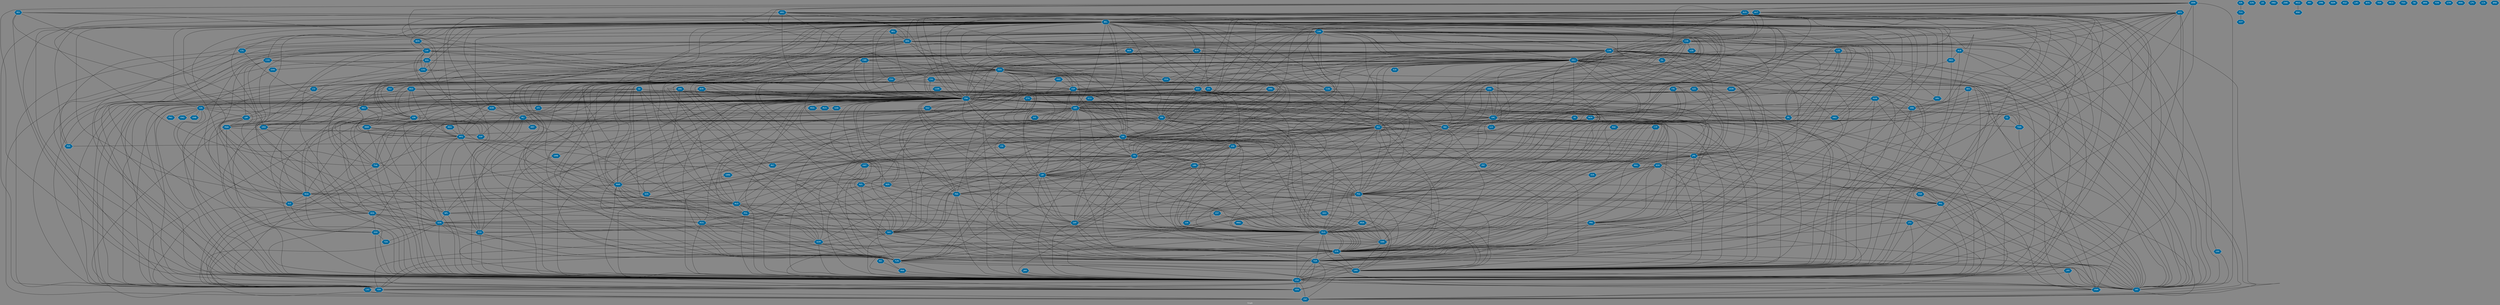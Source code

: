 // Countries together in item graph
graph {
	graph [bgcolor="#888888" fontcolor=white fontsize=12 label="Graph" outputorder=edgesfirst overlap=prism]
	node [color=white fillcolor="#006699" fontcolor=white fontname=Helvetica shape=hexagon style=filled]
	edge [arrowhead=open color=black fontcolor=white fontname=Courier fontsize=12]
		ISR [label=ISR]
		PSE [label=PSE]
		TUN [label=TUN]
		UKR [label=UKR]
		FRA [label=FRA]
		GBR [label=GBR]
		RUS [label=RUS]
		LBR [label=LBR]
		YEM [label=YEM]
		CAN [label=CAN]
		DEU [label=DEU]
		SYR [label=SYR]
		AUS [label=AUS]
		PRK [label=PRK]
		LBN [label=LBN]
		EGY [label=EGY]
		KOR [label=KOR]
		JPN [label=JPN]
		ITA [label=ITA]
		CHN [label=CHN]
		USA [label=USA]
		NGA [label=NGA]
		BGD [label=BGD]
		VAT [label=VAT]
		JOR [label=JOR]
		ARM [label=ARM]
		PHL [label=PHL]
		IRQ [label=IRQ]
		BEL [label=BEL]
		ARG [label=ARG]
		IRL [label=IRL]
		TUR [label=TUR]
		BDI [label=BDI]
		DNK [label=DNK]
		COL [label=COL]
		KEN [label=KEN]
		SDN [label=SDN]
		SWE [label=SWE]
		PAK [label=PAK]
		IRN [label=IRN]
		FIN [label=FIN]
		IND [label=IND]
		GIN [label=GIN]
		NPL [label=NPL]
		CAF [label=CAF]
		GRC [label=GRC]
		LBY [label=LBY]
		BRA [label=BRA]
		THA [label=THA]
		HTI [label=HTI]
		AFG [label=AFG]
		PRT [label=PRT]
		VEN [label=VEN]
		DZA [label=DZA]
		IDN [label=IDN]
		MLI [label=MLI]
		ESP [label=ESP]
		NER [label=NER]
		MYS [label=MYS]
		PAN [label=PAN]
		MEX [label=MEX]
		COD [label=COD]
		BFA [label=BFA]
		LSO [label=LSO]
		CUB [label=CUB]
		SSD [label=SSD]
		HKG [label=HKG]
		MAR [label=MAR]
		ISL [label=ISL]
		BOL [label=BOL]
		PER [label=PER]
		ZAF [label=ZAF]
		LUX [label=LUX]
		VUT [label=VUT]
		LKA [label=LKA]
		SOM [label=SOM]
		BHR [label=BHR]
		SAU [label=SAU]
		CHL [label=CHL]
		UGA [label=UGA]
		SRB [label=SRB]
		COG [label=COG]
		TWN [label=TWN]
		AZE [label=AZE]
		TCD [label=TCD]
		SGP [label=SGP]
		NLD [label=NLD]
		CMR [label=CMR]
		CHE [label=CHE]
		VNM [label=VNM]
		RWA [label=RWA]
		MLT [label=MLT]
		NOR [label=NOR]
		BLR [label=BLR]
		MRT [label=MRT]
		CRI [label=CRI]
		SLV [label=SLV]
		CIV [label=CIV]
		ETH [label=ETH]
		KHM [label=KHM]
		ARE [label=ARE]
		SVN [label=SVN]
		AUT [label=AUT]
		POL [label=POL]
		MKD [label=MKD]
		BIH [label=BIH]
		MMR [label=MMR]
		URY [label=URY]
		ALB [label=ALB]
		ESH [label=ESH]
		SLE [label=SLE]
		HUN [label=HUN]
		KAZ [label=KAZ]
		EST [label=EST]
		LVA [label=LVA]
		LTU [label=LTU]
		MDG [label=MDG]
		QAT [label=QAT]
		MUS [label=MUS]
		LIE [label=LIE]
		ROU [label=ROU]
		GMB [label=GMB]
		HND [label=HND]
		DOM [label=DOM]
		NZL [label=NZL]
		CZE [label=CZE]
		GRD [label=GRD]
		JAM [label=JAM]
		KWT [label=KWT]
		TUV [label=TUV]
		SVK [label=SVK]
		ZWE [label=ZWE]
		ECU [label=ECU]
		MOZ [label=MOZ]
		BEN [label=BEN]
		SEN [label=SEN]
		GEO [label=GEO]
		UZB [label=UZB]
		CYP [label=CYP]
		XK [label=XK]
		ERI [label=ERI]
		GHA [label=GHA]
		DMA [label=DMA]
		DJI [label=DJI]
		BGR [label=BGR]
		FJI [label=FJI]
		NIC [label=NIC]
		GAB [label=GAB]
		MHL [label=MHL]
		TZA [label=TZA]
		PRY [label=PRY]
		HRV [label=HRV]
		ZMB [label=ZMB]
		PNG [label=PNG]
		MDA [label=MDA]
		NAM [label=NAM]
		COM [label=COM]
		GNQ [label=GNQ]
		KGZ [label=KGZ]
		MWI [label=MWI]
		LAO [label=LAO]
		AND [label=AND]
		BHS [label=BHS]
		SLB [label=SLB]
		TKM [label=TKM]
		MCO [label=MCO]
		TGO [label=TGO]
		TJK [label=TJK]
		BRN [label=BRN]
		TON [label=TON]
		MDV [label=MDV]
		GTM [label=GTM]
		MNG [label=MNG]
		KIR [label=KIR]
		BWA [label=BWA]
		CPV [label=CPV]
		LCA [label=LCA]
		SYC [label=SYC]
		OMN [label=OMN]
		MAC [label=MAC]
		BRB [label=BRB]
		GNB [label=GNB]
		FSM [label=FSM]
			PRK -- SYR [weight=1]
			UGA -- USA [weight=1]
			AZE -- FRA [weight=2]
			IDN -- MYS [weight=11]
			GBR -- RWA [weight=1]
			FRA -- NLD [weight=4]
			ALB -- USA [weight=2]
			CAF -- MLI [weight=1]
			BRA -- HRV [weight=1]
			GRC -- IRQ [weight=1]
			SDN -- TCD [weight=1]
			FRA -- IRN [weight=10]
			CAF -- FRA [weight=91]
			CZE -- IRL [weight=1]
			CHN -- IRQ [weight=2]
			AFG -- RUS [weight=1]
			THA -- USA [weight=2]
			CAN -- NOR [weight=1]
			CHE -- YEM [weight=6]
			BEL -- ECU [weight=1]
			CHN -- UKR [weight=3]
			IND -- USA [weight=4]
			IND -- JPN [weight=3]
			MMR -- MYS [weight=1]
			BFA -- DZA [weight=5]
			CHE -- ITA [weight=1]
			BEL -- COG [weight=10]
			ARG -- USA [weight=8]
			BEL -- RWA [weight=5]
			TWN -- VAT [weight=1]
			CAN -- PSE [weight=3]
			ISR -- PER [weight=1]
			IRQ -- QAT [weight=1]
			AUS -- FRA [weight=5]
			CHE -- USA [weight=13]
			LBN -- RUS [weight=1]
			BEL -- GRC [weight=37]
			BEL -- MAR [weight=6]
			HKG -- TWN [weight=1]
			IRN -- LBY [weight=1]
			CHN -- PRK [weight=4]
			LBY -- USA [weight=29]
			COG -- RWA [weight=4]
			ESP -- SLE [weight=1]
			BEL -- PSE [weight=18]
			FRA -- YEM [weight=42]
			HUN -- ISR [weight=1]
			USA -- YEM [weight=37]
			FRA -- HTI [weight=8]
			CAF -- GRD [weight=1]
			GRC -- NLD [weight=1]
			ETH -- LBY [weight=2]
			MAR -- TUR [weight=1]
			BEL -- LUX [weight=5]
			COM -- FRA [weight=1]
			CZE -- DEU [weight=1]
			CAN -- CHE [weight=1]
			AUS -- ISR [weight=1]
			BEL -- PAK [weight=1]
			DEU -- POL [weight=1]
			DEU -- LVA [weight=1]
			HUN -- UKR [weight=1]
			ROU -- USA [weight=1]
			AUS -- DEU [weight=1]
			ISR -- QAT [weight=1]
			KOR -- PRK [weight=32]
			ISR -- ITA [weight=5]
			NGA -- USA [weight=27]
			BEL -- KEN [weight=5]
			KOR -- USA [weight=16]
			BDI -- CHE [weight=1]
			LBY -- SYR [weight=3]
			CAN -- ITA [weight=5]
			KWT -- SYR [weight=3]
			EGY -- PSE [weight=70]
			GBR -- SLE [weight=1]
			FRA -- VNM [weight=6]
			BEL -- MKD [weight=1]
			CAN -- DEU [weight=1]
			TUN -- VAT [weight=1]
			CHE -- CHN [weight=2]
			CHN -- IDN [weight=1]
			KHM -- TUR [weight=1]
			FRA -- LBY [weight=32]
			ARG -- IRN [weight=2]
			HUN -- USA [weight=3]
			CHN -- IND [weight=3]
			BEL -- SAU [weight=3]
			EGY -- YEM [weight=3]
			BEL -- IRL [weight=1]
			MLI -- TCD [weight=3]
			CHE -- PSE [weight=3]
			PSE -- TUN [weight=1]
			KOR -- VAT [weight=13]
			LBY -- NER [weight=8]
			DZA -- MAR [weight=9]
			NLD -- UKR [weight=12]
			MAR -- NGA [weight=1]
			CAN -- CHN [weight=4]
			BEL -- BEN [weight=1]
			FRA -- SAU [weight=12]
			CHE -- DZA [weight=3]
			JPN -- RUS [weight=1]
			GBR -- IND [weight=1]
			LBY -- QAT [weight=2]
			CAN -- GBR [weight=4]
			ARG -- FRA [weight=30]
			LBN -- SYR [weight=48]
			EGY -- SEN [weight=2]
			ESP -- SYR [weight=6]
			BRA -- SEN [weight=1]
			CHN -- FRA [weight=30]
			CAF -- SDN [weight=1]
			GRC -- UKR [weight=3]
			CUB -- VAT [weight=5]
			DNK -- SYR [weight=1]
			GEO -- MDA [weight=4]
			GRC -- ISR [weight=2]
			IRN -- SYR [weight=20]
			BOL -- VAT [weight=1]
			AFG -- SWE [weight=1]
			ESP -- RUS [weight=2]
			LKA -- VAT [weight=1]
			DZA -- USA [weight=3]
			BIH -- FRA [weight=1]
			KEN -- USA [weight=1]
			SDN -- SYR [weight=1]
			MLI -- USA [weight=1]
			ARE -- SOM [weight=1]
			KEN -- SAU [weight=1]
			DZA -- EGY [weight=3]
			GRD -- KEN [weight=3]
			HUN -- IRL [weight=1]
			DZA -- PSE [weight=4]
			IRN -- RUS [weight=17]
			AUT -- ITA [weight=1]
			USA -- ZAF [weight=6]
			BEL -- ROU [weight=1]
			DZA -- IRN [weight=3]
			BEL -- HRV [weight=1]
			ARE -- QAT [weight=1]
			PAK -- PHL [weight=3]
			BEL -- SEN [weight=2]
			JOR -- TUN [weight=1]
			BRA -- NGA [weight=1]
			OMN -- USA [weight=1]
			AUT -- TUR [weight=2]
			ALB -- MKD [weight=2]
			COG -- UGA [weight=1]
			BEL -- COL [weight=2]
			CZE -- UKR [weight=1]
			BEL -- ESH [weight=1]
			ECU -- GBR [weight=7]
			MYS -- VEN [weight=1]
			CHN -- ITA [weight=1]
			LTU -- UKR [weight=2]
			NLD -- USA [weight=3]
			BEL -- SOM [weight=1]
			FRA -- SYR [weight=142]
			MEX -- USA [weight=10]
			DEU -- PSE [weight=3]
			EGY -- SAU [weight=1]
			CAN -- CUB [weight=1]
			PSE -- TUR [weight=2]
			IRQ -- PSE [weight=6]
			NPL -- SDN [weight=1]
			FRA -- LUX [weight=1]
			CAN -- FRA [weight=13]
			SOM -- USA [weight=11]
			BRA -- HTI [weight=1]
			BFA -- COG [weight=1]
			FRA -- TWN [weight=5]
			IDN -- MMR [weight=3]
			DZA -- YEM [weight=3]
			LBN -- LBY [weight=12]
			DNK -- ISR [weight=5]
			AUT -- UKR [weight=4]
			POL -- RUS [weight=19]
			DZA -- UKR [weight=2]
			MLI -- MRT [weight=1]
			GBR -- USA [weight=42]
			DNK -- GRC [weight=1]
			SYR -- TUN [weight=3]
			GIN -- LBR [weight=4]
			RUS -- TUN [weight=1]
			GBR -- PRK [weight=2]
			EGY -- SYR [weight=1]
			GRC -- USA [weight=9]
			AUT -- KAZ [weight=1]
			AUS -- UKR [weight=3]
			MAR -- SEN [weight=2]
			SYR -- USA [weight=173]
			LBY -- PHL [weight=1]
			ISR -- JOR [weight=13]
			BEL -- NPL [weight=14]
			AUS -- PRK [weight=2]
			CUB -- FRA [weight=38]
			IRN -- PRK [weight=3]
			CHE -- UZB [weight=2]
			LTU -- RUS [weight=1]
			ITA -- LBY [weight=25]
			ISR -- SYR [weight=29]
			BIH -- UKR [weight=1]
			COG -- USA [weight=1]
			HUN -- SRB [weight=2]
			AFG -- POL [weight=1]
			IRQ -- USA [weight=250]
			BRA -- PSE [weight=1]
			FRA -- IRQ [weight=157]
			FRA -- POL [weight=6]
			BHR -- USA [weight=2]
			IRQ -- TUN [weight=2]
			QAT -- SYR [weight=4]
			BRA -- COL [weight=2]
			ARG -- GBR [weight=1]
			KEN -- SDN [weight=1]
			DOM -- VAT [weight=2]
			NOR -- PHL [weight=3]
			PSE -- UKR [weight=4]
			BLR -- DEU [weight=1]
			RUS -- VAT [weight=1]
			AUS -- RUS [weight=6]
			SOM -- UKR [weight=1]
			BRA -- IRQ [weight=1]
			JPN -- UKR [weight=4]
			FRA -- MDG [weight=4]
			ARG -- GRC [weight=1]
			CAN -- TUR [weight=1]
			MLI -- TUN [weight=2]
			AUT -- USA [weight=1]
			HKG -- MAC [weight=1]
			FRA -- NGA [weight=21]
			IRQ -- NLD [weight=1]
			DOM -- FRA [weight=4]
			MDA -- UKR [weight=8]
			AUS -- JPN [weight=3]
			POL -- UKR [weight=23]
			CHN -- MYS [weight=8]
			ESH -- ESP [weight=2]
			BEL -- DNK [weight=1]
			PRK -- VAT [weight=5]
			CHN -- YEM [weight=2]
			PRK -- RUS [weight=2]
			JOR -- SAU [weight=1]
			HKG -- TUR [weight=1]
			ARE -- YEM [weight=3]
			FRA -- RWA [weight=35]
			EGY -- TUR [weight=1]
			BRA -- SLV [weight=2]
			NPL -- USA [weight=1]
			IND -- NPL [weight=4]
			GBR -- IDN [weight=1]
			DEU -- HUN [weight=1]
			BRA -- DEU [weight=3]
			FRA -- SDN [weight=1]
			UGA -- VAT [weight=1]
			COL -- MEX [weight=1]
			MDV -- MYS [weight=1]
			FRA -- XK [weight=1]
			CUB -- PAN [weight=6]
			DEU -- JPN [weight=1]
			ESP -- PRT [weight=1]
			CAN -- USA [weight=16]
			JPN -- TUN [weight=1]
			GBR -- YEM [weight=4]
			URY -- USA [weight=2]
			SAU -- SWE [weight=5]
			ARG -- DEU [weight=1]
			CHN -- GRC [weight=1]
			GBR -- TUN [weight=4]
			KWT -- TUN [weight=2]
			CHN -- THA [weight=1]
			ARE -- FRA [weight=3]
			FRA -- MAR [weight=52]
			ROU -- UKR [weight=4]
			GBR -- LVA [weight=1]
			MNG -- RUS [weight=1]
			KWT -- USA [weight=1]
			FRA -- IND [weight=3]
			CAF -- ETH [weight=1]
			PHL -- USA [weight=7]
			CAN -- RUS [weight=11]
			CAN -- DZA [weight=3]
			GIN -- NGA [weight=1]
			BEL -- BFA [weight=1]
			CHE -- PHL [weight=1]
			HRV -- SRB [weight=5]
			CHN -- UGA [weight=1]
			CAN -- SYR [weight=7]
			NLD -- SOM [weight=1]
			CAF -- USA [weight=4]
			ITA -- MLT [weight=3]
			ITA -- UKR [weight=11]
			DNK -- NGA [weight=1]
			GBR -- GRC [weight=4]
			TUR -- USA [weight=22]
			FRA -- MLI [weight=88]
			LBY -- TUR [weight=3]
			ITA -- QAT [weight=1]
			DEU -- ESP [weight=6]
			EGY -- MAR [weight=1]
			DZA -- VNM [weight=1]
			JOR -- RUS [weight=1]
			EGY -- FRA [weight=17]
			ISR -- SAU [weight=1]
			CHN -- ISL [weight=2]
			CUB -- RUS [weight=2]
			FRA -- MUS [weight=1]
			PSE -- VEN [weight=2]
			CHL -- PER [weight=3]
			UKR -- VEN [weight=2]
			BEL -- USA [weight=38]
			ITA -- MAR [weight=2]
			JPN -- PRT [weight=1]
			AFG -- FIN [weight=1]
			EGY -- QAT [weight=13]
			MAR -- NLD [weight=2]
			JPN -- THA [weight=3]
			AUS -- USA [weight=4]
			ESP -- TUR [weight=1]
			GRC -- SYR [weight=1]
			CYP -- SYR [weight=4]
			DNK -- IRN [weight=1]
			BLR -- GBR [weight=1]
			BDI -- FRA [weight=2]
			CAF -- ZAF [weight=1]
			EGY -- ISR [weight=32]
			GMB -- USA [weight=1]
			MMR -- NZL [weight=1]
			BOL -- BRA [weight=1]
			ISR -- TUR [weight=11]
			RWA -- SDN [weight=1]
			POL -- ROU [weight=6]
			GBR -- LBY [weight=4]
			IRQ -- RUS [weight=4]
			NZL -- TUR [weight=1]
			CAN -- SVK [weight=1]
			JPN -- PRK [weight=10]
			BLR -- UKR [weight=52]
			DEU -- EGY [weight=3]
			DZA -- TCD [weight=1]
			CHL -- FRA [weight=2]
			BFA -- USA [weight=1]
			CHN -- JPN [weight=23]
			GIN -- SLE [weight=2]
			LBY -- NZL [weight=1]
			KWT -- SAU [weight=1]
			IRQ -- SAU [weight=5]
			IRQ -- SYR [weight=129]
			EGY -- RUS [weight=4]
			DEU -- VAT [weight=2]
			CZE -- NOR [weight=1]
			ISR -- USA [weight=98]
			DEU -- GRC [weight=64]
			KAZ -- RUS [weight=2]
			GBR -- RUS [weight=28]
			KEN -- SOM [weight=19]
			BEL -- BIH [weight=1]
			ARM -- VAT [weight=16]
			MYS -- UKR [weight=22]
			BGR -- ROU [weight=2]
			GBR -- HKG [weight=2]
			BEL -- CUB [weight=1]
			BEL -- GBR [weight=14]
			DZA -- MLI [weight=51]
			POL -- USA [weight=23]
			ARG -- CHN [weight=1]
			GBR -- SYR [weight=14]
			CMR -- DZA [weight=1]
			USA -- VEN [weight=14]
			CHE -- IRQ [weight=1]
			NOR -- RWA [weight=1]
			GIN -- PNG [weight=6]
			ISR -- PSE [weight=1107]
			IND -- PAK [weight=10]
			BEL -- VAT [weight=4]
			GBR -- NGA [weight=2]
			CHN -- KEN [weight=1]
			ETH -- VAT [weight=1]
			ALB -- VAT [weight=1]
			EGY -- JOR [weight=1]
			IND -- QAT [weight=1]
			IRL -- PSE [weight=2]
			NZL -- SYR [weight=1]
			CAF -- TCD [weight=12]
			GBR -- ITA [weight=3]
			ESP -- FRA [weight=19]
			CZE -- ESP [weight=1]
			CHN -- ESP [weight=1]
			NLD -- RUS [weight=8]
			LBY -- MAR [weight=1]
			BRA -- ITA [weight=7]
			BEL -- BLR [weight=1]
			TUR -- UKR [weight=2]
			AUS -- EGY [weight=3]
			AFG -- IRN [weight=3]
			BFA -- MAR [weight=2]
			DZA -- ESH [weight=3]
			BFA -- FRA [weight=4]
			ARG -- CHL [weight=1]
			DEU -- IRQ [weight=4]
			ESP -- TUN [weight=1]
			TCD -- USA [weight=2]
			AFG -- BEL [weight=2]
			JPN -- VNM [weight=1]
			DZA -- ITA [weight=1]
			GBR -- NLD [weight=1]
			SSD -- USA [weight=8]
			GBR -- SAU [weight=1]
			BEL -- LTU [weight=2]
			PSE -- QAT [weight=4]
			CAN -- IRQ [weight=12]
			JOR -- USA [weight=5]
			BEL -- CAN [weight=3]
			BEL -- TUN [weight=33]
			QAT -- TUR [weight=1]
			IRN -- TUR [weight=5]
			JOR -- PAK [weight=2]
			ITA -- SDN [weight=1]
			IRN -- SAU [weight=8]
			BEN -- CAF [weight=4]
			BEL -- YEM [weight=1]
			GEO -- USA [weight=1]
			KEN -- RUS [weight=3]
			BLR -- FRA [weight=1]
			FRA -- LBN [weight=16]
			IRQ -- LBY [weight=2]
			BDI -- USA [weight=3]
			FRA -- NPL [weight=34]
			FRA -- MYS [weight=10]
			FRA -- SRB [weight=2]
			CMR -- NER [weight=3]
			BEL -- EGY [weight=2]
			NGA -- TCD [weight=13]
			CHE -- KWT [weight=1]
			ESH -- FRA [weight=1]
			JOR -- PSE [weight=3]
			SDN -- USA [weight=12]
			AUS -- IRN [weight=6]
			ESP -- ITA [weight=2]
			CIV -- FRA [weight=4]
			GBR -- NZL [weight=1]
			BRA -- FRA [weight=5]
			BGR -- DEU [weight=1]
			CRI -- USA [weight=2]
			CAN -- ISR [weight=3]
			CAN -- MYS [weight=1]
			BEL -- NLD [weight=8]
			ESP -- LBY [weight=6]
			PRT -- PSE [weight=2]
			NER -- NGA [weight=7]
			CHN -- PAK [weight=1]
			LBN -- USA [weight=2]
			BEL -- CAF [weight=3]
			BOL -- FRA [weight=1]
			BFA -- CIV [weight=1]
			FRA -- VAT [weight=15]
			EST -- LVA [weight=1]
			DNK -- IND [weight=1]
			AUS -- SYR [weight=4]
			FRA -- TUR [weight=26]
			EGY -- UKR [weight=2]
			DNK -- PSE [weight=1]
			IRQ -- YEM [weight=1]
			DZA -- IRQ [weight=4]
			CHL -- SLV [weight=1]
			BEL -- SYR [weight=30]
			MDA -- RUS [weight=4]
			GBR -- THA [weight=1]
			FRA -- PHL [weight=3]
			SAU -- SOM [weight=1]
			GRC -- RWA [weight=1]
			ARM -- USA [weight=2]
			IRQ -- ITA [weight=1]
			JOR -- LBY [weight=6]
			BEL -- DZA [weight=8]
			FRA -- QAT [weight=7]
			CHN -- VAT [weight=2]
			BEL -- RUS [weight=23]
			NIC -- PAN [weight=1]
			CHN -- DZA [weight=1]
			CAF -- COD [weight=1]
			CUB -- USA [weight=142]
			ROU -- RUS [weight=2]
			FIN -- RUS [weight=1]
			PAN -- USA [weight=7]
			SRB -- XK [weight=4]
			ERI -- SYR [weight=1]
			CHN -- VNM [weight=13]
			KEN -- SSD [weight=1]
			RUS -- YEM [weight=1]
			ITA -- SLE [weight=2]
			COD -- COG [weight=16]
			TCD -- TUN [weight=1]
			MMR -- USA [weight=4]
			FRA -- UKR [weight=137]
			CYP -- ISR [weight=1]
			DEU -- DZA [weight=1]
			FRA -- GIN [weight=5]
			BRA -- GBR [weight=4]
			AUS -- ZAF [weight=1]
			AUS -- NLD [weight=1]
			AUS -- VNM [weight=1]
			AUS -- CHE [weight=1]
			CHN -- HKG [weight=12]
			DEU -- MLI [weight=2]
			FRA -- IDN [weight=59]
			ESP -- UKR [weight=1]
			ALB -- SRB [weight=7]
			SYR -- TUR [weight=132]
			CHN -- MAC [weight=1]
			CZE -- PSE [weight=4]
			GRC -- LBY [weight=1]
			CHE -- RUS [weight=16]
			FRA -- GMB [weight=1]
			BRA -- TUR [weight=1]
			FJI -- TWN [weight=1]
			FRA -- SEN [weight=6]
			EGY -- ITA [weight=1]
			SAU -- YEM [weight=51]
			AUS -- IDN [weight=7]
			CMR -- TCD [weight=5]
			LBY -- SDN [weight=4]
			CHN -- CMR [weight=2]
			ESP -- PSE [weight=1]
			CIV -- LBR [weight=1]
			DJI -- GRD [weight=1]
			MAR -- TUN [weight=7]
			CHE -- SYR [weight=62]
			ARM -- TUR [weight=34]
			BIH -- SRB [weight=15]
			AND -- ESP [weight=1]
			AFG -- GBR [weight=12]
			CHE -- LUX [weight=1]
			MLI -- NLD [weight=4]
			ESH -- MAR [weight=28]
			DEU -- GBR [weight=18]
			GBR -- PRT [weight=6]
			KOR -- RUS [weight=1]
			BRA -- USA [weight=5]
			DMA -- FRA [weight=1]
			ARG -- VAT [weight=2]
			AUS -- IRQ [weight=4]
			IRN -- UKR [weight=5]
			BEL -- FIN [weight=1]
			CHN -- DEU [weight=6]
			DZA -- SDN [weight=1]
			SAU -- TUR [weight=1]
			DEU -- ROU [weight=4]
			LBR -- USA [weight=10]
			FRA -- JOR [weight=8]
			DEU -- SLB [weight=1]
			FRA -- VEN [weight=1]
			CHN -- ISR [weight=2]
			CAN -- JPN [weight=1]
			CHN -- ZAF [weight=6]
			JOR -- SYR [weight=30]
			RWA -- SSD [weight=1]
			EST -- RUS [weight=4]
			ETH -- SDN [weight=10]
			ARM -- ISR [weight=1]
			BRA -- ISR [weight=1]
			CAN -- CMR [weight=3]
			PRK -- USA [weight=83]
			DZA -- RUS [weight=1]
			SAU -- SYR [weight=6]
			PAK -- YEM [weight=4]
			ARM -- DEU [weight=7]
			IND -- TUR [weight=1]
			GRD -- MYS [weight=2]
			DZA -- KEN [weight=1]
			AUT -- RUS [weight=1]
			DZA -- PAK [weight=1]
			FRA -- GEO [weight=3]
			IRN -- TUN [weight=1]
			BEL -- MLI [weight=22]
			CAN -- NPL [weight=2]
			BGD -- MMR [weight=5]
			BEL -- HUN [weight=1]
			GBR -- SYC [weight=1]
			DEU -- PHL [weight=6]
			QAT -- USA [weight=2]
			GRC -- LUX [weight=1]
			IRN -- KWT [weight=1]
			AUS -- THA [weight=2]
			LVA -- RUS [weight=3]
			FRA -- NER [weight=14]
			CRI -- ITA [weight=1]
			KWT -- LBY [weight=1]
			CAF -- COG [weight=4]
			CHN -- TWN [weight=6]
			ISR -- VAT [weight=31]
			AUT -- CHE [weight=1]
			DZA -- SAU [weight=2]
			DZA -- FRA [weight=141]
			CHE -- LBY [weight=5]
			RUS -- TUR [weight=11]
			EGY -- USA [weight=19]
			TUR -- YEM [weight=2]
			ISR -- MAR [weight=1]
			GBR -- IRL [weight=4]
			GBR -- QAT [weight=3]
			NLD -- SYR [weight=3]
			ESP -- YEM [weight=1]
			IRQ -- PAK [weight=1]
			CAN -- LBY [weight=1]
			KOR -- LBY [weight=6]
			BEL -- ITA [weight=14]
			MEX -- NGA [weight=1]
			PSE -- SDN [weight=1]
			FRA -- MEX [weight=10]
			CMR -- ITA [weight=3]
			CAF -- CMR [weight=3]
			FRA -- GRC [weight=30]
			IRN -- PSE [weight=11]
			AUT -- LUX [weight=1]
			IRN -- YEM [weight=15]
			BEL -- JOR [weight=2]
			SOM -- SYR [weight=4]
			CHE -- ZAF [weight=2]
			BHR -- SAU [weight=1]
			TUN -- USA [weight=6]
			FRA -- PRK [weight=4]
			BFA -- GHA [weight=1]
			ISR -- SWE [weight=6]
			SSD -- TZA [weight=1]
			FRA -- USA [weight=198]
			JAM -- USA [weight=3]
			SLE -- USA [weight=1]
			FRA -- KWT [weight=3]
			BGD -- IND [weight=1]
			FRA -- GBR [weight=41]
			ITA -- TUR [weight=1]
			IRN -- IRQ [weight=52]
			GRC -- ITA [weight=6]
			SWE -- SYR [weight=1]
			CAF -- DEU [weight=2]
			DJI -- SOM [weight=3]
			SDN -- TZA [weight=1]
			ARG -- BEL [weight=2]
			NER -- RUS [weight=1]
			CHE -- GRC [weight=1]
			BEL -- PER [weight=1]
			CAN -- PRK [weight=2]
			ESP -- LBR [weight=3]
			GBR -- TWN [weight=1]
			NOR -- PSE [weight=1]
			ESP -- VEN [weight=1]
			KHM -- THA [weight=2]
			CHE -- IRN [weight=16]
			DEU -- NLD [weight=3]
			JPN -- MHL [weight=1]
			ALB -- DEU [weight=1]
			IRQ -- JOR [weight=7]
			EGY -- IRN [weight=2]
			BEL -- LBN [weight=3]
			FIN -- FRA [weight=1]
			ETH -- ISR [weight=8]
			ARG -- ISR [weight=1]
			DZA -- SYR [weight=1]
			RUS -- UKR [weight=1571]
			ITA -- USA [weight=7]
			PSE -- ZAF [weight=1]
			FRA -- SWE [weight=4]
			IRN -- USA [weight=116]
			FRA -- PSE [weight=116]
			GBR -- POL [weight=2]
			QAT -- SAU [weight=7]
			IND -- MYS [weight=1]
			JOR -- JPN [weight=6]
			DZA -- TUN [weight=18]
			AFG -- SYR [weight=1]
			FRA -- RUS [weight=169]
			CAF -- RWA [weight=1]
			NLD -- NPL [weight=1]
			ESP -- USA [weight=7]
			DJI -- YEM [weight=3]
			CHN -- KOR [weight=5]
			AFG -- QAT [weight=2]
			ARM -- FRA [weight=7]
			DEU -- SRB [weight=2]
			BEL -- UKR [weight=37]
			BEL -- MLT [weight=1]
			ERI -- ETH [weight=1]
			GEO -- RUS [weight=6]
			ISR -- ZAF [weight=2]
			AFG -- UKR [weight=1]
			DEU -- UKR [weight=137]
			BGR -- FRA [weight=8]
			IDN -- THA [weight=1]
			FRA -- KHM [weight=3]
			TUV -- VUT [weight=1]
			ITA -- LBN [weight=1]
			NER -- PSE [weight=1]
			AUS -- BEL [weight=1]
			COD -- UGA [weight=9]
			MAR -- USA [weight=6]
			IRN -- OMN [weight=1]
			DEU -- SGP [weight=1]
			BHR -- JOR [weight=1]
			GIN -- GNQ [weight=1]
			CAN -- UKR [weight=6]
			PSE -- SYR [weight=11]
			CIV -- GIN [weight=3]
			ETH -- GBR [weight=1]
			TUR -- VEN [weight=1]
			SWE -- UKR [weight=1]
			SDN -- TUN [weight=1]
			SRB -- UKR [weight=2]
			HUN -- RUS [weight=1]
			NPL -- QAT [weight=2]
			DNK -- SWE [weight=1]
			RWA -- ZAF [weight=2]
			KOR -- SYR [weight=1]
			AZE -- UKR [weight=1]
			BHR -- FRA [weight=2]
			DEU -- TUR [weight=8]
			FRA -- TCD [weight=2]
			AFG -- TUR [weight=2]
			KIR -- TUV [weight=1]
			USA -- VAT [weight=13]
			BEL -- TUR [weight=7]
			RUS -- USA [weight=326]
			CHN -- MMR [weight=2]
			FRA -- ITA [weight=25]
			DNK -- FRA [weight=10]
			NLD -- POL [weight=1]
			IRQ -- PHL [weight=1]
			DZA -- GRC [weight=1]
			BEL -- ERI [weight=1]
			FRA -- ISR [weight=84]
			BRA -- CHN [weight=1]
			AUS -- CHN [weight=4]
			GBR -- PAK [weight=1]
			IRQ -- TUR [weight=30]
			NGA -- SLE [weight=1]
			SDN -- VAT [weight=2]
			IRQ -- VAT [weight=10]
			ETH -- YEM [weight=1]
			JPN -- KOR [weight=1]
			NER -- TCD [weight=5]
			CHE -- FRA [weight=13]
			BRA -- IND [weight=6]
			LBY -- RUS [weight=1]
			COD -- RWA [weight=4]
			GBR -- IRN [weight=7]
			SYR -- VAT [weight=11]
			BEL -- COD [weight=3]
			DEU -- QAT [weight=1]
			BLR -- KAZ [weight=1]
			PHL -- VAT [weight=6]
			FSM -- PHL [weight=1]
			EGY -- NPL [weight=2]
			CHE -- TUN [weight=3]
			GIN -- GNB [weight=2]
			MKD -- UKR [weight=1]
			GHA -- GIN [weight=1]
			DZA -- NER [weight=4]
			BEL -- IND [weight=1]
			FRA -- GAB [weight=1]
			LBY -- VAT [weight=1]
			LBY -- TUN [weight=42]
			CYP -- TUR [weight=6]
			MYS -- USA [weight=2]
			IRQ -- ISR [weight=1]
			MYS -- RUS [weight=1]
			DMA -- PSE [weight=1]
			CAN -- IND [weight=1]
			IRQ -- LBN [weight=2]
			KEN -- YEM [weight=1]
			SWE -- TUN [weight=1]
			AFG -- USA [weight=69]
			BRA -- IDN [weight=2]
			TUR -- VAT [weight=12]
			LTU -- USA [weight=1]
			PSE -- VAT [weight=18]
			CAN -- IRL [weight=1]
			DZA -- ESP [weight=2]
			BDI -- GRD [weight=1]
			IRN -- ISR [weight=58]
			BEL -- FRA [weight=83]
			FRA -- KAZ [weight=8]
			NOR -- YEM [weight=1]
			GBR -- PSE [weight=17]
			FIN -- SWE [weight=1]
			CHL -- ISR [weight=1]
			LBY -- TCD [weight=2]
			SDN -- SSD [weight=170]
			DEU -- TUN [weight=2]
			VNM -- ZAF [weight=1]
			IND -- RUS [weight=1]
			BGD -- USA [weight=1]
			GBR -- MAR [weight=2]
			AUT -- IRN [weight=11]
			CHL -- JPN [weight=4]
			ISR -- TUN [weight=3]
			BDI -- BEL [weight=4]
			DEU -- SYR [weight=11]
			BEL -- GIN [weight=4]
			BEL -- DEU [weight=11]
			ISR -- NGA [weight=2]
			AUS -- KHM [weight=1]
			FJI -- SYR [weight=6]
			AFG -- DEU [weight=11]
			PSE -- SWE [weight=22]
			ARM -- SYR [weight=1]
			BEL -- ISR [weight=16]
			MYS -- THA [weight=1]
			CAN -- IDN [weight=2]
			JOR -- LBN [weight=2]
			DEU -- RUS [weight=111]
			JPN -- USA [weight=14]
			BRA -- MEX [weight=1]
			CHN -- USA [weight=73]
			GRC -- TUR [weight=1]
			DJI -- KEN [weight=1]
			CHN -- GBR [weight=4]
			NOR -- RUS [weight=3]
			BEL -- BRA [weight=2]
			ITA -- SOM [weight=1]
			BGD -- MYS [weight=1]
			BEL -- POL [weight=1]
			RUS -- SYR [weight=28]
			BLR -- RUS [weight=12]
			DEU -- ITA [weight=11]
			GIN -- USA [weight=2]
			DZA -- JPN [weight=1]
			BRA -- DZA [weight=1]
			NOR -- SYR [weight=1]
			IRN -- QAT [weight=1]
			GBR -- ISR [weight=5]
			NGA -- NLD [weight=4]
			COL -- VEN [weight=1]
			KHM -- MLI [weight=1]
			EGY -- MEX [weight=1]
			KWT -- SOM [weight=2]
			GIN -- MAR [weight=2]
			CHN -- RUS [weight=20]
			ARM -- BEL [weight=4]
			CHE -- ISR [weight=2]
			CAN -- GRC [weight=1]
			YEM -- ZAF [weight=4]
			CHL -- ESP [weight=1]
			ISR -- LBN [weight=20]
			KAZ -- USA [weight=1]
			CHE -- DEU [weight=3]
			CHE -- UKR [weight=25]
			UKR -- USA [weight=249]
			IRQ -- UKR [weight=4]
			PSE -- USA [weight=59]
			GBR -- SWE [weight=1]
			ITA -- ZAF [weight=3]
			DJI -- FRA [weight=3]
			CAF -- SSD [weight=1]
			CHN -- MAR [weight=1]
			SRB -- VAT [weight=1]
			MAR -- SYR [weight=2]
			ISR -- SEN [weight=2]
			BEL -- CHN [weight=13]
			CAN -- HTI [weight=1]
			KHM -- MYS [weight=1]
			IDN -- SGP [weight=8]
			KOR -- TUR [weight=1]
			CAN -- SAU [weight=4]
			GBR -- IRQ [weight=21]
			FRA -- KOR [weight=4]
			CMR -- NGA [weight=6]
			DMA -- ISR [weight=1]
			BEN -- BFA [weight=1]
			GRC -- RUS [weight=10]
			DEU -- FRA [weight=133]
			ITA -- RUS [weight=14]
			MEX -- SGP [weight=1]
			AFG -- FRA [weight=15]
			USA -- VNM [weight=4]
			CAN -- EGY [weight=3]
			PAK -- USA [weight=17]
			BEL -- THA [weight=2]
			ARE -- SAU [weight=1]
			UKR -- VAT [weight=3]
			CMR -- FRA [weight=5]
			BGD -- FRA [weight=1]
			ITA -- SYR [weight=15]
			LBY -- PRK [weight=2]
			FRA -- ROU [weight=1]
			BDI -- RWA [weight=3]
			BEL -- HKG [weight=2]
			DEU -- PRT [weight=2]
			MKD -- XK [weight=1]
			ISL -- JPN [weight=1]
			MEX -- NPL [weight=1]
			PAK -- SYR [weight=2]
			COD -- NGA [weight=2]
			PHL -- SYR [weight=2]
			CHE -- POL [weight=1]
			SYR -- UKR [weight=7]
			DZA -- LBY [weight=13]
			THA -- VEN [weight=1]
			ETH -- SSD [weight=9]
			DEU -- IRN [weight=3]
			ALB -- FRA [weight=1]
			ESH -- USA [weight=3]
			ITA -- POL [weight=2]
			ITA -- KOR [weight=1]
			AUS -- LKA [weight=1]
			PSE -- VNM [weight=1]
			BGD -- IDN [weight=2]
			AFG -- IND [weight=1]
			PAK -- TUR [weight=1]
			LBR -- SLE [weight=2]
			RWA -- SGP [weight=2]
			ECU -- ISR [weight=1]
			GEO -- UKR [weight=8]
			COD -- LBR [weight=1]
			BOL -- PER [weight=1]
			BEL -- NGA [weight=2]
			ESP -- GBR [weight=8]
			ISR -- NPL [weight=1]
			EGY -- LBY [weight=45]
			LBR -- RWA [weight=1]
			ARM -- AUT [weight=2]
			SDN -- ZAF [weight=6]
			BEL -- IRN [weight=7]
			DEU -- ISR [weight=4]
			AUS -- BRA [weight=1]
			FRA -- PAK [weight=7]
			ITA -- PSE [weight=5]
			CUB -- VEN [weight=2]
			LBR -- NGA [weight=1]
			NOR -- PAK [weight=3]
			FRA -- JPN [weight=2]
			ITA -- TUN [weight=4]
			ESP -- GRC [weight=10]
			ARM -- BRA [weight=1]
			JOR -- VAT [weight=4]
			AUT -- FRA [weight=1]
			CAN -- HKG [weight=1]
			KOR -- PHL [weight=1]
			MYS -- NLD [weight=1]
			AFG -- CHN [weight=2]
			IDN -- USA [weight=2]
			DJI -- IRN [weight=1]
			AND -- FRA [weight=1]
			IRN -- NLD [weight=1]
			ESP -- ISR [weight=4]
			COG -- FRA [weight=1]
			AUS -- IND [weight=4]
			AUT -- BEL [weight=1]
			JOR -- QAT [weight=1]
			BIH -- VAT [weight=3]
			ROU -- TUN [weight=1]
			GBR -- TUR [weight=5]
			SOM -- YEM [weight=1]
			FRA -- SOM [weight=9]
			NER -- PAK [weight=1]
			JPN -- SYR [weight=3]
			MAR -- YEM [weight=1]
			LSO -- ZAF [weight=1]
			SRB -- TUR [weight=2]
			GBR -- UKR [weight=17]
			BEL -- IRQ [weight=37]
			QAT -- RUS [weight=3]
			DJI -- SAU [weight=1]
			URY -- VAT [weight=1]
			CHN -- PHL [weight=3]
			ITA -- VAT [weight=15]
			LBN -- PSE [weight=4]
			FRA -- LVA [weight=1]
			DEU -- USA [weight=57]
			PAK -- SAU [weight=6]
			BGR -- LBY [weight=1]
			LBN -- SAU [weight=4]
			ESP -- IRQ [weight=2]
			ESP -- MAR [weight=17]
			BEL -- ESP [weight=7]
			TUN -- YEM [weight=1]
			MOZ -- MWI [weight=1]
			IRN -- LBN [weight=2]
			RUS -- SWE [weight=4]
			GBR -- MYS [weight=1]
			FRA -- TUN [weight=49]
			AFG -- PAK [weight=8]
			KOR -- SVK [weight=1]
			NZL -- VEN [weight=1]
			SAU -- USA [weight=25]
			DEU -- UGA [weight=2]
			LBY -- PSE [weight=1]
			AUS -- MYS [weight=2]
}